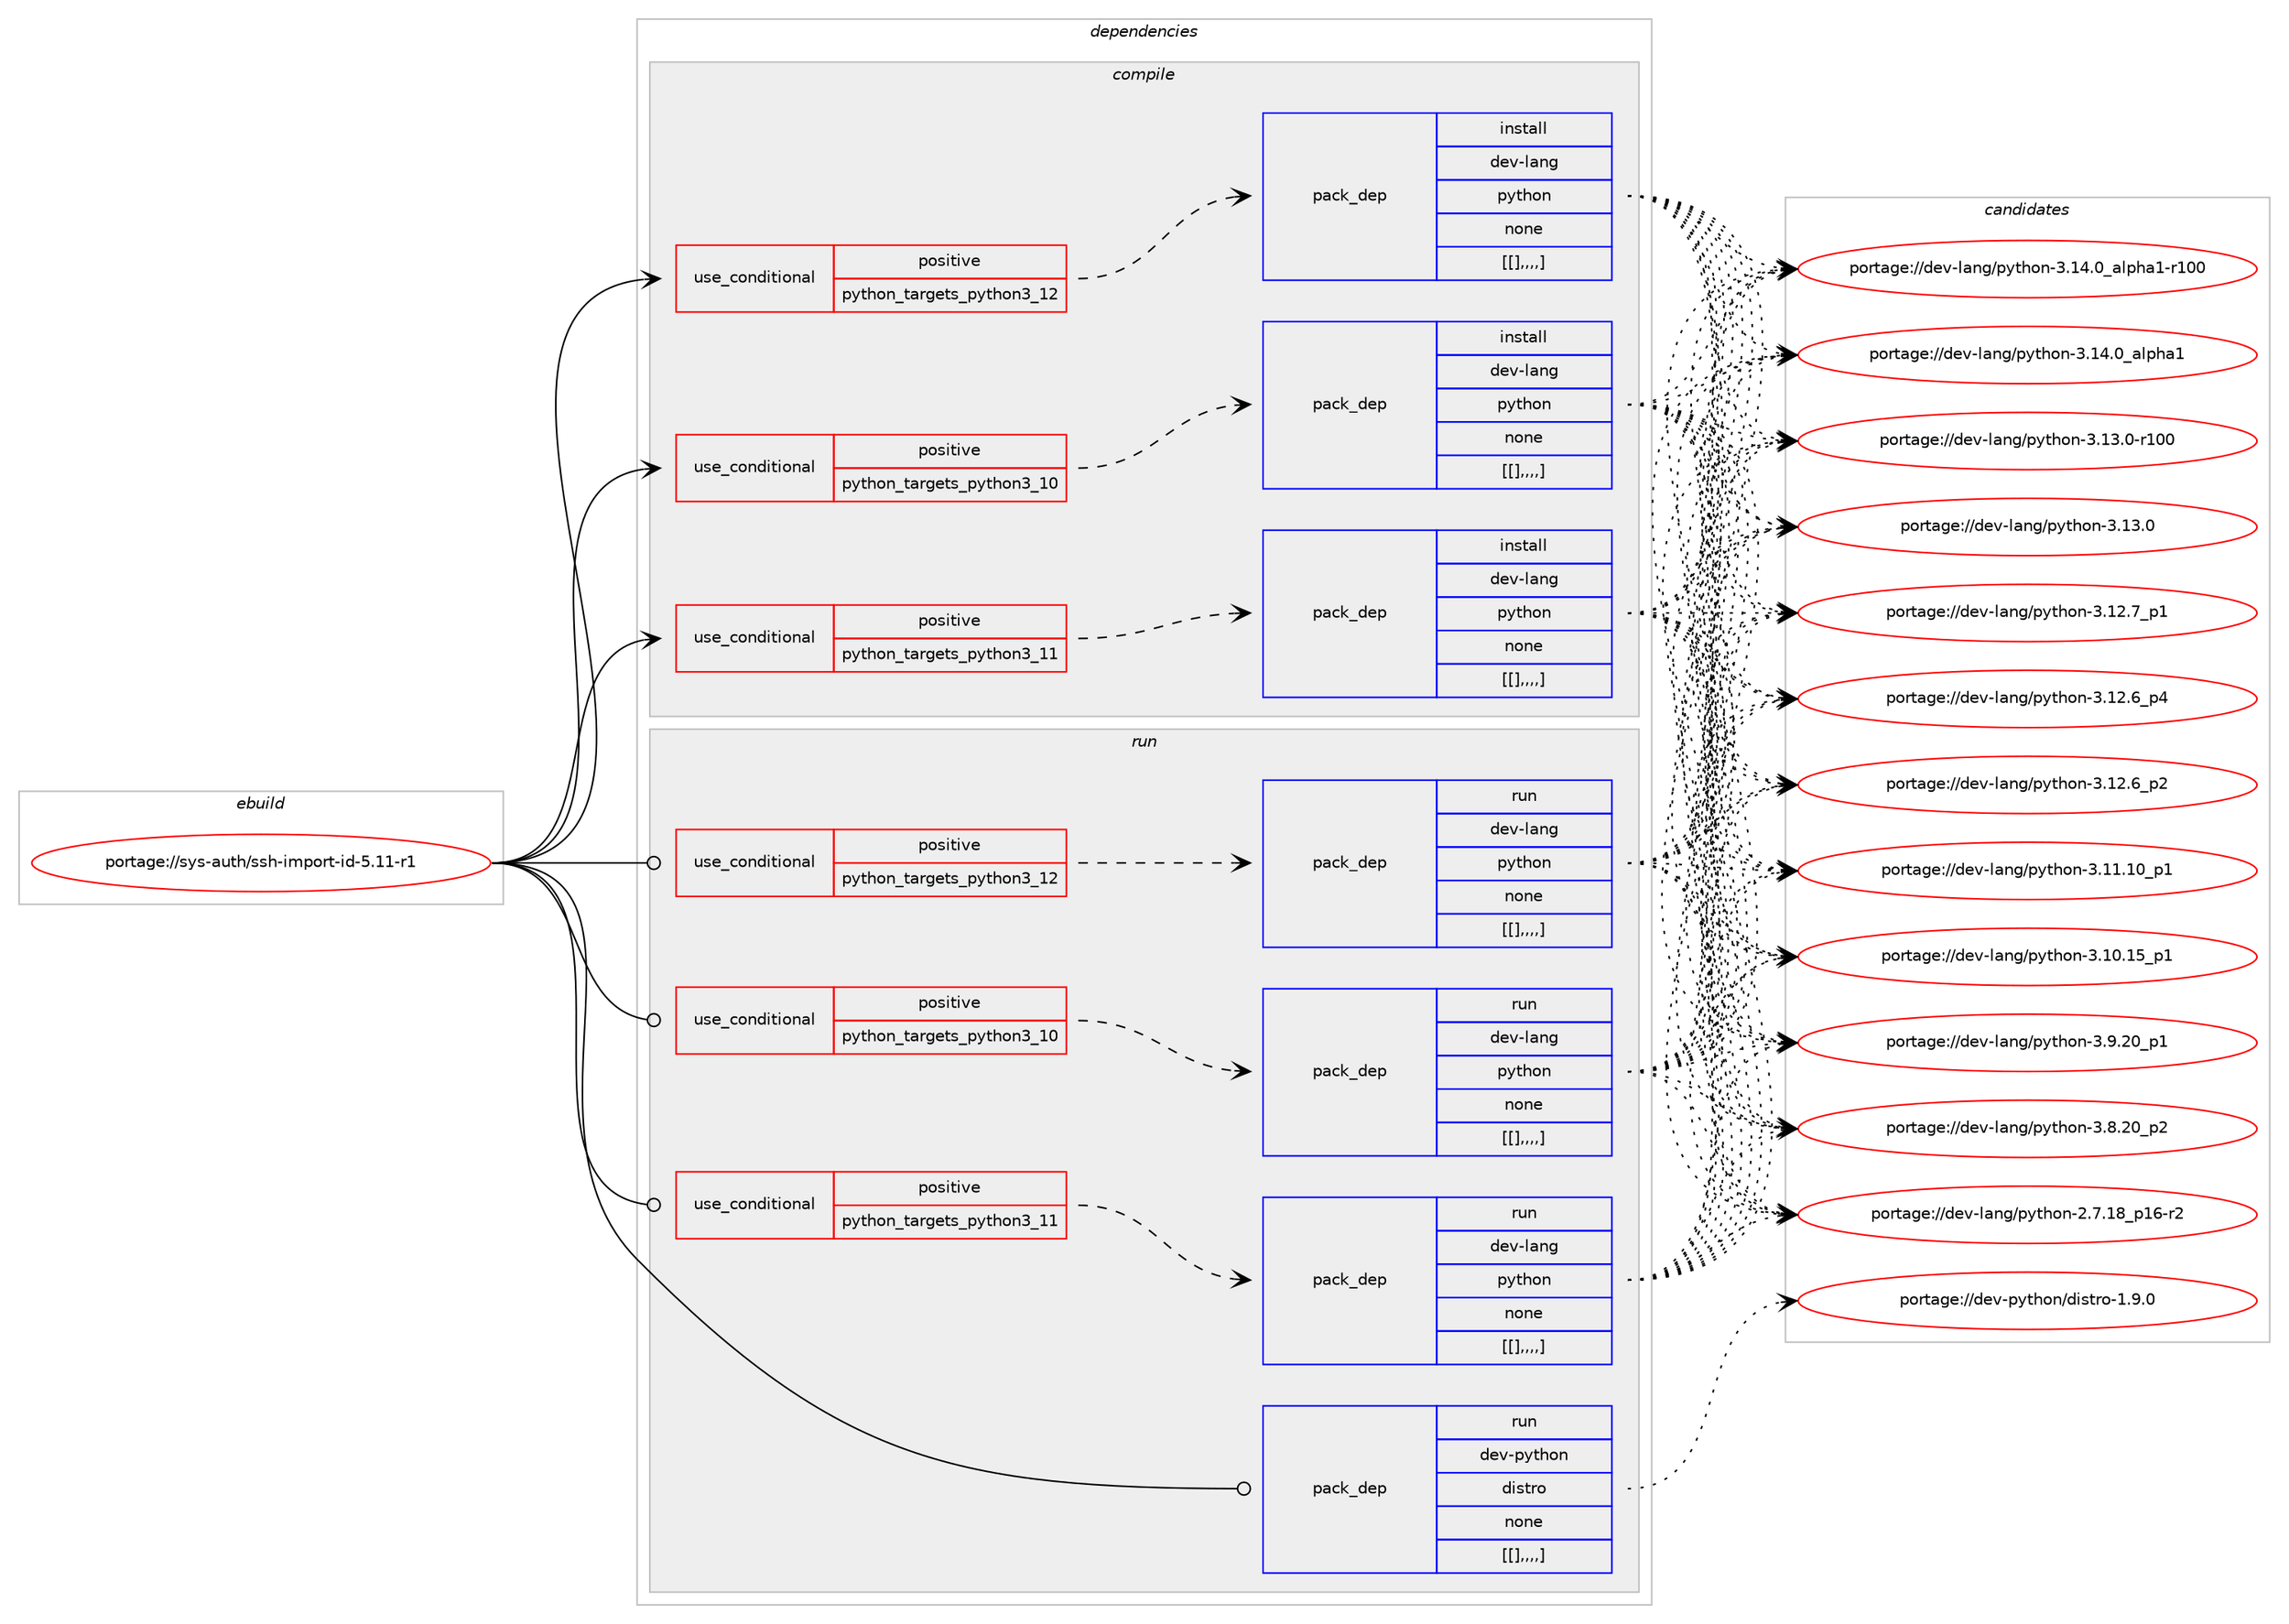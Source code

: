 digraph prolog {

# *************
# Graph options
# *************

newrank=true;
concentrate=true;
compound=true;
graph [rankdir=LR,fontname=Helvetica,fontsize=10,ranksep=1.5];#, ranksep=2.5, nodesep=0.2];
edge  [arrowhead=vee];
node  [fontname=Helvetica,fontsize=10];

# **********
# The ebuild
# **********

subgraph cluster_leftcol {
color=gray;
label=<<i>ebuild</i>>;
id [label="portage://sys-auth/ssh-import-id-5.11-r1", color=red, width=4, href="../sys-auth/ssh-import-id-5.11-r1.svg"];
}

# ****************
# The dependencies
# ****************

subgraph cluster_midcol {
color=gray;
label=<<i>dependencies</i>>;
subgraph cluster_compile {
fillcolor="#eeeeee";
style=filled;
label=<<i>compile</i>>;
subgraph cond119750 {
dependency449951 [label=<<TABLE BORDER="0" CELLBORDER="1" CELLSPACING="0" CELLPADDING="4"><TR><TD ROWSPAN="3" CELLPADDING="10">use_conditional</TD></TR><TR><TD>positive</TD></TR><TR><TD>python_targets_python3_10</TD></TR></TABLE>>, shape=none, color=red];
subgraph pack327069 {
dependency450133 [label=<<TABLE BORDER="0" CELLBORDER="1" CELLSPACING="0" CELLPADDING="4" WIDTH="220"><TR><TD ROWSPAN="6" CELLPADDING="30">pack_dep</TD></TR><TR><TD WIDTH="110">install</TD></TR><TR><TD>dev-lang</TD></TR><TR><TD>python</TD></TR><TR><TD>none</TD></TR><TR><TD>[[],,,,]</TD></TR></TABLE>>, shape=none, color=blue];
}
dependency449951:e -> dependency450133:w [weight=20,style="dashed",arrowhead="vee"];
}
id:e -> dependency449951:w [weight=20,style="solid",arrowhead="vee"];
subgraph cond119837 {
dependency450204 [label=<<TABLE BORDER="0" CELLBORDER="1" CELLSPACING="0" CELLPADDING="4"><TR><TD ROWSPAN="3" CELLPADDING="10">use_conditional</TD></TR><TR><TD>positive</TD></TR><TR><TD>python_targets_python3_11</TD></TR></TABLE>>, shape=none, color=red];
subgraph pack327182 {
dependency450253 [label=<<TABLE BORDER="0" CELLBORDER="1" CELLSPACING="0" CELLPADDING="4" WIDTH="220"><TR><TD ROWSPAN="6" CELLPADDING="30">pack_dep</TD></TR><TR><TD WIDTH="110">install</TD></TR><TR><TD>dev-lang</TD></TR><TR><TD>python</TD></TR><TR><TD>none</TD></TR><TR><TD>[[],,,,]</TD></TR></TABLE>>, shape=none, color=blue];
}
dependency450204:e -> dependency450253:w [weight=20,style="dashed",arrowhead="vee"];
}
id:e -> dependency450204:w [weight=20,style="solid",arrowhead="vee"];
subgraph cond119875 {
dependency450290 [label=<<TABLE BORDER="0" CELLBORDER="1" CELLSPACING="0" CELLPADDING="4"><TR><TD ROWSPAN="3" CELLPADDING="10">use_conditional</TD></TR><TR><TD>positive</TD></TR><TR><TD>python_targets_python3_12</TD></TR></TABLE>>, shape=none, color=red];
subgraph pack327220 {
dependency450293 [label=<<TABLE BORDER="0" CELLBORDER="1" CELLSPACING="0" CELLPADDING="4" WIDTH="220"><TR><TD ROWSPAN="6" CELLPADDING="30">pack_dep</TD></TR><TR><TD WIDTH="110">install</TD></TR><TR><TD>dev-lang</TD></TR><TR><TD>python</TD></TR><TR><TD>none</TD></TR><TR><TD>[[],,,,]</TD></TR></TABLE>>, shape=none, color=blue];
}
dependency450290:e -> dependency450293:w [weight=20,style="dashed",arrowhead="vee"];
}
id:e -> dependency450290:w [weight=20,style="solid",arrowhead="vee"];
}
subgraph cluster_compileandrun {
fillcolor="#eeeeee";
style=filled;
label=<<i>compile and run</i>>;
}
subgraph cluster_run {
fillcolor="#eeeeee";
style=filled;
label=<<i>run</i>>;
subgraph cond119878 {
dependency450315 [label=<<TABLE BORDER="0" CELLBORDER="1" CELLSPACING="0" CELLPADDING="4"><TR><TD ROWSPAN="3" CELLPADDING="10">use_conditional</TD></TR><TR><TD>positive</TD></TR><TR><TD>python_targets_python3_10</TD></TR></TABLE>>, shape=none, color=red];
subgraph pack327235 {
dependency450345 [label=<<TABLE BORDER="0" CELLBORDER="1" CELLSPACING="0" CELLPADDING="4" WIDTH="220"><TR><TD ROWSPAN="6" CELLPADDING="30">pack_dep</TD></TR><TR><TD WIDTH="110">run</TD></TR><TR><TD>dev-lang</TD></TR><TR><TD>python</TD></TR><TR><TD>none</TD></TR><TR><TD>[[],,,,]</TD></TR></TABLE>>, shape=none, color=blue];
}
dependency450315:e -> dependency450345:w [weight=20,style="dashed",arrowhead="vee"];
}
id:e -> dependency450315:w [weight=20,style="solid",arrowhead="odot"];
subgraph cond119901 {
dependency450402 [label=<<TABLE BORDER="0" CELLBORDER="1" CELLSPACING="0" CELLPADDING="4"><TR><TD ROWSPAN="3" CELLPADDING="10">use_conditional</TD></TR><TR><TD>positive</TD></TR><TR><TD>python_targets_python3_11</TD></TR></TABLE>>, shape=none, color=red];
subgraph pack327292 {
dependency450472 [label=<<TABLE BORDER="0" CELLBORDER="1" CELLSPACING="0" CELLPADDING="4" WIDTH="220"><TR><TD ROWSPAN="6" CELLPADDING="30">pack_dep</TD></TR><TR><TD WIDTH="110">run</TD></TR><TR><TD>dev-lang</TD></TR><TR><TD>python</TD></TR><TR><TD>none</TD></TR><TR><TD>[[],,,,]</TD></TR></TABLE>>, shape=none, color=blue];
}
dependency450402:e -> dependency450472:w [weight=20,style="dashed",arrowhead="vee"];
}
id:e -> dependency450402:w [weight=20,style="solid",arrowhead="odot"];
subgraph cond119967 {
dependency450534 [label=<<TABLE BORDER="0" CELLBORDER="1" CELLSPACING="0" CELLPADDING="4"><TR><TD ROWSPAN="3" CELLPADDING="10">use_conditional</TD></TR><TR><TD>positive</TD></TR><TR><TD>python_targets_python3_12</TD></TR></TABLE>>, shape=none, color=red];
subgraph pack327357 {
dependency450550 [label=<<TABLE BORDER="0" CELLBORDER="1" CELLSPACING="0" CELLPADDING="4" WIDTH="220"><TR><TD ROWSPAN="6" CELLPADDING="30">pack_dep</TD></TR><TR><TD WIDTH="110">run</TD></TR><TR><TD>dev-lang</TD></TR><TR><TD>python</TD></TR><TR><TD>none</TD></TR><TR><TD>[[],,,,]</TD></TR></TABLE>>, shape=none, color=blue];
}
dependency450534:e -> dependency450550:w [weight=20,style="dashed",arrowhead="vee"];
}
id:e -> dependency450534:w [weight=20,style="solid",arrowhead="odot"];
subgraph pack327368 {
dependency450553 [label=<<TABLE BORDER="0" CELLBORDER="1" CELLSPACING="0" CELLPADDING="4" WIDTH="220"><TR><TD ROWSPAN="6" CELLPADDING="30">pack_dep</TD></TR><TR><TD WIDTH="110">run</TD></TR><TR><TD>dev-python</TD></TR><TR><TD>distro</TD></TR><TR><TD>none</TD></TR><TR><TD>[[],,,,]</TD></TR></TABLE>>, shape=none, color=blue];
}
id:e -> dependency450553:w [weight=20,style="solid",arrowhead="odot"];
}
}

# **************
# The candidates
# **************

subgraph cluster_choices {
rank=same;
color=gray;
label=<<i>candidates</i>>;

subgraph choice326430 {
color=black;
nodesep=1;
choice100101118451089711010347112121116104111110455146495246489597108112104974945114494848 [label="portage://dev-lang/python-3.14.0_alpha1-r100", color=red, width=4,href="../dev-lang/python-3.14.0_alpha1-r100.svg"];
choice1001011184510897110103471121211161041111104551464952464895971081121049749 [label="portage://dev-lang/python-3.14.0_alpha1", color=red, width=4,href="../dev-lang/python-3.14.0_alpha1.svg"];
choice1001011184510897110103471121211161041111104551464951464845114494848 [label="portage://dev-lang/python-3.13.0-r100", color=red, width=4,href="../dev-lang/python-3.13.0-r100.svg"];
choice10010111845108971101034711212111610411111045514649514648 [label="portage://dev-lang/python-3.13.0", color=red, width=4,href="../dev-lang/python-3.13.0.svg"];
choice100101118451089711010347112121116104111110455146495046559511249 [label="portage://dev-lang/python-3.12.7_p1", color=red, width=4,href="../dev-lang/python-3.12.7_p1.svg"];
choice100101118451089711010347112121116104111110455146495046549511252 [label="portage://dev-lang/python-3.12.6_p4", color=red, width=4,href="../dev-lang/python-3.12.6_p4.svg"];
choice100101118451089711010347112121116104111110455146495046549511250 [label="portage://dev-lang/python-3.12.6_p2", color=red, width=4,href="../dev-lang/python-3.12.6_p2.svg"];
choice10010111845108971101034711212111610411111045514649494649489511249 [label="portage://dev-lang/python-3.11.10_p1", color=red, width=4,href="../dev-lang/python-3.11.10_p1.svg"];
choice10010111845108971101034711212111610411111045514649484649539511249 [label="portage://dev-lang/python-3.10.15_p1", color=red, width=4,href="../dev-lang/python-3.10.15_p1.svg"];
choice100101118451089711010347112121116104111110455146574650489511249 [label="portage://dev-lang/python-3.9.20_p1", color=red, width=4,href="../dev-lang/python-3.9.20_p1.svg"];
choice100101118451089711010347112121116104111110455146564650489511250 [label="portage://dev-lang/python-3.8.20_p2", color=red, width=4,href="../dev-lang/python-3.8.20_p2.svg"];
choice100101118451089711010347112121116104111110455046554649569511249544511450 [label="portage://dev-lang/python-2.7.18_p16-r2", color=red, width=4,href="../dev-lang/python-2.7.18_p16-r2.svg"];
dependency450133:e -> choice100101118451089711010347112121116104111110455146495246489597108112104974945114494848:w [style=dotted,weight="100"];
dependency450133:e -> choice1001011184510897110103471121211161041111104551464952464895971081121049749:w [style=dotted,weight="100"];
dependency450133:e -> choice1001011184510897110103471121211161041111104551464951464845114494848:w [style=dotted,weight="100"];
dependency450133:e -> choice10010111845108971101034711212111610411111045514649514648:w [style=dotted,weight="100"];
dependency450133:e -> choice100101118451089711010347112121116104111110455146495046559511249:w [style=dotted,weight="100"];
dependency450133:e -> choice100101118451089711010347112121116104111110455146495046549511252:w [style=dotted,weight="100"];
dependency450133:e -> choice100101118451089711010347112121116104111110455146495046549511250:w [style=dotted,weight="100"];
dependency450133:e -> choice10010111845108971101034711212111610411111045514649494649489511249:w [style=dotted,weight="100"];
dependency450133:e -> choice10010111845108971101034711212111610411111045514649484649539511249:w [style=dotted,weight="100"];
dependency450133:e -> choice100101118451089711010347112121116104111110455146574650489511249:w [style=dotted,weight="100"];
dependency450133:e -> choice100101118451089711010347112121116104111110455146564650489511250:w [style=dotted,weight="100"];
dependency450133:e -> choice100101118451089711010347112121116104111110455046554649569511249544511450:w [style=dotted,weight="100"];
}
subgraph choice326470 {
color=black;
nodesep=1;
choice100101118451089711010347112121116104111110455146495246489597108112104974945114494848 [label="portage://dev-lang/python-3.14.0_alpha1-r100", color=red, width=4,href="../dev-lang/python-3.14.0_alpha1-r100.svg"];
choice1001011184510897110103471121211161041111104551464952464895971081121049749 [label="portage://dev-lang/python-3.14.0_alpha1", color=red, width=4,href="../dev-lang/python-3.14.0_alpha1.svg"];
choice1001011184510897110103471121211161041111104551464951464845114494848 [label="portage://dev-lang/python-3.13.0-r100", color=red, width=4,href="../dev-lang/python-3.13.0-r100.svg"];
choice10010111845108971101034711212111610411111045514649514648 [label="portage://dev-lang/python-3.13.0", color=red, width=4,href="../dev-lang/python-3.13.0.svg"];
choice100101118451089711010347112121116104111110455146495046559511249 [label="portage://dev-lang/python-3.12.7_p1", color=red, width=4,href="../dev-lang/python-3.12.7_p1.svg"];
choice100101118451089711010347112121116104111110455146495046549511252 [label="portage://dev-lang/python-3.12.6_p4", color=red, width=4,href="../dev-lang/python-3.12.6_p4.svg"];
choice100101118451089711010347112121116104111110455146495046549511250 [label="portage://dev-lang/python-3.12.6_p2", color=red, width=4,href="../dev-lang/python-3.12.6_p2.svg"];
choice10010111845108971101034711212111610411111045514649494649489511249 [label="portage://dev-lang/python-3.11.10_p1", color=red, width=4,href="../dev-lang/python-3.11.10_p1.svg"];
choice10010111845108971101034711212111610411111045514649484649539511249 [label="portage://dev-lang/python-3.10.15_p1", color=red, width=4,href="../dev-lang/python-3.10.15_p1.svg"];
choice100101118451089711010347112121116104111110455146574650489511249 [label="portage://dev-lang/python-3.9.20_p1", color=red, width=4,href="../dev-lang/python-3.9.20_p1.svg"];
choice100101118451089711010347112121116104111110455146564650489511250 [label="portage://dev-lang/python-3.8.20_p2", color=red, width=4,href="../dev-lang/python-3.8.20_p2.svg"];
choice100101118451089711010347112121116104111110455046554649569511249544511450 [label="portage://dev-lang/python-2.7.18_p16-r2", color=red, width=4,href="../dev-lang/python-2.7.18_p16-r2.svg"];
dependency450253:e -> choice100101118451089711010347112121116104111110455146495246489597108112104974945114494848:w [style=dotted,weight="100"];
dependency450253:e -> choice1001011184510897110103471121211161041111104551464952464895971081121049749:w [style=dotted,weight="100"];
dependency450253:e -> choice1001011184510897110103471121211161041111104551464951464845114494848:w [style=dotted,weight="100"];
dependency450253:e -> choice10010111845108971101034711212111610411111045514649514648:w [style=dotted,weight="100"];
dependency450253:e -> choice100101118451089711010347112121116104111110455146495046559511249:w [style=dotted,weight="100"];
dependency450253:e -> choice100101118451089711010347112121116104111110455146495046549511252:w [style=dotted,weight="100"];
dependency450253:e -> choice100101118451089711010347112121116104111110455146495046549511250:w [style=dotted,weight="100"];
dependency450253:e -> choice10010111845108971101034711212111610411111045514649494649489511249:w [style=dotted,weight="100"];
dependency450253:e -> choice10010111845108971101034711212111610411111045514649484649539511249:w [style=dotted,weight="100"];
dependency450253:e -> choice100101118451089711010347112121116104111110455146574650489511249:w [style=dotted,weight="100"];
dependency450253:e -> choice100101118451089711010347112121116104111110455146564650489511250:w [style=dotted,weight="100"];
dependency450253:e -> choice100101118451089711010347112121116104111110455046554649569511249544511450:w [style=dotted,weight="100"];
}
subgraph choice326494 {
color=black;
nodesep=1;
choice100101118451089711010347112121116104111110455146495246489597108112104974945114494848 [label="portage://dev-lang/python-3.14.0_alpha1-r100", color=red, width=4,href="../dev-lang/python-3.14.0_alpha1-r100.svg"];
choice1001011184510897110103471121211161041111104551464952464895971081121049749 [label="portage://dev-lang/python-3.14.0_alpha1", color=red, width=4,href="../dev-lang/python-3.14.0_alpha1.svg"];
choice1001011184510897110103471121211161041111104551464951464845114494848 [label="portage://dev-lang/python-3.13.0-r100", color=red, width=4,href="../dev-lang/python-3.13.0-r100.svg"];
choice10010111845108971101034711212111610411111045514649514648 [label="portage://dev-lang/python-3.13.0", color=red, width=4,href="../dev-lang/python-3.13.0.svg"];
choice100101118451089711010347112121116104111110455146495046559511249 [label="portage://dev-lang/python-3.12.7_p1", color=red, width=4,href="../dev-lang/python-3.12.7_p1.svg"];
choice100101118451089711010347112121116104111110455146495046549511252 [label="portage://dev-lang/python-3.12.6_p4", color=red, width=4,href="../dev-lang/python-3.12.6_p4.svg"];
choice100101118451089711010347112121116104111110455146495046549511250 [label="portage://dev-lang/python-3.12.6_p2", color=red, width=4,href="../dev-lang/python-3.12.6_p2.svg"];
choice10010111845108971101034711212111610411111045514649494649489511249 [label="portage://dev-lang/python-3.11.10_p1", color=red, width=4,href="../dev-lang/python-3.11.10_p1.svg"];
choice10010111845108971101034711212111610411111045514649484649539511249 [label="portage://dev-lang/python-3.10.15_p1", color=red, width=4,href="../dev-lang/python-3.10.15_p1.svg"];
choice100101118451089711010347112121116104111110455146574650489511249 [label="portage://dev-lang/python-3.9.20_p1", color=red, width=4,href="../dev-lang/python-3.9.20_p1.svg"];
choice100101118451089711010347112121116104111110455146564650489511250 [label="portage://dev-lang/python-3.8.20_p2", color=red, width=4,href="../dev-lang/python-3.8.20_p2.svg"];
choice100101118451089711010347112121116104111110455046554649569511249544511450 [label="portage://dev-lang/python-2.7.18_p16-r2", color=red, width=4,href="../dev-lang/python-2.7.18_p16-r2.svg"];
dependency450293:e -> choice100101118451089711010347112121116104111110455146495246489597108112104974945114494848:w [style=dotted,weight="100"];
dependency450293:e -> choice1001011184510897110103471121211161041111104551464952464895971081121049749:w [style=dotted,weight="100"];
dependency450293:e -> choice1001011184510897110103471121211161041111104551464951464845114494848:w [style=dotted,weight="100"];
dependency450293:e -> choice10010111845108971101034711212111610411111045514649514648:w [style=dotted,weight="100"];
dependency450293:e -> choice100101118451089711010347112121116104111110455146495046559511249:w [style=dotted,weight="100"];
dependency450293:e -> choice100101118451089711010347112121116104111110455146495046549511252:w [style=dotted,weight="100"];
dependency450293:e -> choice100101118451089711010347112121116104111110455146495046549511250:w [style=dotted,weight="100"];
dependency450293:e -> choice10010111845108971101034711212111610411111045514649494649489511249:w [style=dotted,weight="100"];
dependency450293:e -> choice10010111845108971101034711212111610411111045514649484649539511249:w [style=dotted,weight="100"];
dependency450293:e -> choice100101118451089711010347112121116104111110455146574650489511249:w [style=dotted,weight="100"];
dependency450293:e -> choice100101118451089711010347112121116104111110455146564650489511250:w [style=dotted,weight="100"];
dependency450293:e -> choice100101118451089711010347112121116104111110455046554649569511249544511450:w [style=dotted,weight="100"];
}
subgraph choice326543 {
color=black;
nodesep=1;
choice100101118451089711010347112121116104111110455146495246489597108112104974945114494848 [label="portage://dev-lang/python-3.14.0_alpha1-r100", color=red, width=4,href="../dev-lang/python-3.14.0_alpha1-r100.svg"];
choice1001011184510897110103471121211161041111104551464952464895971081121049749 [label="portage://dev-lang/python-3.14.0_alpha1", color=red, width=4,href="../dev-lang/python-3.14.0_alpha1.svg"];
choice1001011184510897110103471121211161041111104551464951464845114494848 [label="portage://dev-lang/python-3.13.0-r100", color=red, width=4,href="../dev-lang/python-3.13.0-r100.svg"];
choice10010111845108971101034711212111610411111045514649514648 [label="portage://dev-lang/python-3.13.0", color=red, width=4,href="../dev-lang/python-3.13.0.svg"];
choice100101118451089711010347112121116104111110455146495046559511249 [label="portage://dev-lang/python-3.12.7_p1", color=red, width=4,href="../dev-lang/python-3.12.7_p1.svg"];
choice100101118451089711010347112121116104111110455146495046549511252 [label="portage://dev-lang/python-3.12.6_p4", color=red, width=4,href="../dev-lang/python-3.12.6_p4.svg"];
choice100101118451089711010347112121116104111110455146495046549511250 [label="portage://dev-lang/python-3.12.6_p2", color=red, width=4,href="../dev-lang/python-3.12.6_p2.svg"];
choice10010111845108971101034711212111610411111045514649494649489511249 [label="portage://dev-lang/python-3.11.10_p1", color=red, width=4,href="../dev-lang/python-3.11.10_p1.svg"];
choice10010111845108971101034711212111610411111045514649484649539511249 [label="portage://dev-lang/python-3.10.15_p1", color=red, width=4,href="../dev-lang/python-3.10.15_p1.svg"];
choice100101118451089711010347112121116104111110455146574650489511249 [label="portage://dev-lang/python-3.9.20_p1", color=red, width=4,href="../dev-lang/python-3.9.20_p1.svg"];
choice100101118451089711010347112121116104111110455146564650489511250 [label="portage://dev-lang/python-3.8.20_p2", color=red, width=4,href="../dev-lang/python-3.8.20_p2.svg"];
choice100101118451089711010347112121116104111110455046554649569511249544511450 [label="portage://dev-lang/python-2.7.18_p16-r2", color=red, width=4,href="../dev-lang/python-2.7.18_p16-r2.svg"];
dependency450345:e -> choice100101118451089711010347112121116104111110455146495246489597108112104974945114494848:w [style=dotted,weight="100"];
dependency450345:e -> choice1001011184510897110103471121211161041111104551464952464895971081121049749:w [style=dotted,weight="100"];
dependency450345:e -> choice1001011184510897110103471121211161041111104551464951464845114494848:w [style=dotted,weight="100"];
dependency450345:e -> choice10010111845108971101034711212111610411111045514649514648:w [style=dotted,weight="100"];
dependency450345:e -> choice100101118451089711010347112121116104111110455146495046559511249:w [style=dotted,weight="100"];
dependency450345:e -> choice100101118451089711010347112121116104111110455146495046549511252:w [style=dotted,weight="100"];
dependency450345:e -> choice100101118451089711010347112121116104111110455146495046549511250:w [style=dotted,weight="100"];
dependency450345:e -> choice10010111845108971101034711212111610411111045514649494649489511249:w [style=dotted,weight="100"];
dependency450345:e -> choice10010111845108971101034711212111610411111045514649484649539511249:w [style=dotted,weight="100"];
dependency450345:e -> choice100101118451089711010347112121116104111110455146574650489511249:w [style=dotted,weight="100"];
dependency450345:e -> choice100101118451089711010347112121116104111110455146564650489511250:w [style=dotted,weight="100"];
dependency450345:e -> choice100101118451089711010347112121116104111110455046554649569511249544511450:w [style=dotted,weight="100"];
}
subgraph choice326555 {
color=black;
nodesep=1;
choice100101118451089711010347112121116104111110455146495246489597108112104974945114494848 [label="portage://dev-lang/python-3.14.0_alpha1-r100", color=red, width=4,href="../dev-lang/python-3.14.0_alpha1-r100.svg"];
choice1001011184510897110103471121211161041111104551464952464895971081121049749 [label="portage://dev-lang/python-3.14.0_alpha1", color=red, width=4,href="../dev-lang/python-3.14.0_alpha1.svg"];
choice1001011184510897110103471121211161041111104551464951464845114494848 [label="portage://dev-lang/python-3.13.0-r100", color=red, width=4,href="../dev-lang/python-3.13.0-r100.svg"];
choice10010111845108971101034711212111610411111045514649514648 [label="portage://dev-lang/python-3.13.0", color=red, width=4,href="../dev-lang/python-3.13.0.svg"];
choice100101118451089711010347112121116104111110455146495046559511249 [label="portage://dev-lang/python-3.12.7_p1", color=red, width=4,href="../dev-lang/python-3.12.7_p1.svg"];
choice100101118451089711010347112121116104111110455146495046549511252 [label="portage://dev-lang/python-3.12.6_p4", color=red, width=4,href="../dev-lang/python-3.12.6_p4.svg"];
choice100101118451089711010347112121116104111110455146495046549511250 [label="portage://dev-lang/python-3.12.6_p2", color=red, width=4,href="../dev-lang/python-3.12.6_p2.svg"];
choice10010111845108971101034711212111610411111045514649494649489511249 [label="portage://dev-lang/python-3.11.10_p1", color=red, width=4,href="../dev-lang/python-3.11.10_p1.svg"];
choice10010111845108971101034711212111610411111045514649484649539511249 [label="portage://dev-lang/python-3.10.15_p1", color=red, width=4,href="../dev-lang/python-3.10.15_p1.svg"];
choice100101118451089711010347112121116104111110455146574650489511249 [label="portage://dev-lang/python-3.9.20_p1", color=red, width=4,href="../dev-lang/python-3.9.20_p1.svg"];
choice100101118451089711010347112121116104111110455146564650489511250 [label="portage://dev-lang/python-3.8.20_p2", color=red, width=4,href="../dev-lang/python-3.8.20_p2.svg"];
choice100101118451089711010347112121116104111110455046554649569511249544511450 [label="portage://dev-lang/python-2.7.18_p16-r2", color=red, width=4,href="../dev-lang/python-2.7.18_p16-r2.svg"];
dependency450472:e -> choice100101118451089711010347112121116104111110455146495246489597108112104974945114494848:w [style=dotted,weight="100"];
dependency450472:e -> choice1001011184510897110103471121211161041111104551464952464895971081121049749:w [style=dotted,weight="100"];
dependency450472:e -> choice1001011184510897110103471121211161041111104551464951464845114494848:w [style=dotted,weight="100"];
dependency450472:e -> choice10010111845108971101034711212111610411111045514649514648:w [style=dotted,weight="100"];
dependency450472:e -> choice100101118451089711010347112121116104111110455146495046559511249:w [style=dotted,weight="100"];
dependency450472:e -> choice100101118451089711010347112121116104111110455146495046549511252:w [style=dotted,weight="100"];
dependency450472:e -> choice100101118451089711010347112121116104111110455146495046549511250:w [style=dotted,weight="100"];
dependency450472:e -> choice10010111845108971101034711212111610411111045514649494649489511249:w [style=dotted,weight="100"];
dependency450472:e -> choice10010111845108971101034711212111610411111045514649484649539511249:w [style=dotted,weight="100"];
dependency450472:e -> choice100101118451089711010347112121116104111110455146574650489511249:w [style=dotted,weight="100"];
dependency450472:e -> choice100101118451089711010347112121116104111110455146564650489511250:w [style=dotted,weight="100"];
dependency450472:e -> choice100101118451089711010347112121116104111110455046554649569511249544511450:w [style=dotted,weight="100"];
}
subgraph choice326592 {
color=black;
nodesep=1;
choice100101118451089711010347112121116104111110455146495246489597108112104974945114494848 [label="portage://dev-lang/python-3.14.0_alpha1-r100", color=red, width=4,href="../dev-lang/python-3.14.0_alpha1-r100.svg"];
choice1001011184510897110103471121211161041111104551464952464895971081121049749 [label="portage://dev-lang/python-3.14.0_alpha1", color=red, width=4,href="../dev-lang/python-3.14.0_alpha1.svg"];
choice1001011184510897110103471121211161041111104551464951464845114494848 [label="portage://dev-lang/python-3.13.0-r100", color=red, width=4,href="../dev-lang/python-3.13.0-r100.svg"];
choice10010111845108971101034711212111610411111045514649514648 [label="portage://dev-lang/python-3.13.0", color=red, width=4,href="../dev-lang/python-3.13.0.svg"];
choice100101118451089711010347112121116104111110455146495046559511249 [label="portage://dev-lang/python-3.12.7_p1", color=red, width=4,href="../dev-lang/python-3.12.7_p1.svg"];
choice100101118451089711010347112121116104111110455146495046549511252 [label="portage://dev-lang/python-3.12.6_p4", color=red, width=4,href="../dev-lang/python-3.12.6_p4.svg"];
choice100101118451089711010347112121116104111110455146495046549511250 [label="portage://dev-lang/python-3.12.6_p2", color=red, width=4,href="../dev-lang/python-3.12.6_p2.svg"];
choice10010111845108971101034711212111610411111045514649494649489511249 [label="portage://dev-lang/python-3.11.10_p1", color=red, width=4,href="../dev-lang/python-3.11.10_p1.svg"];
choice10010111845108971101034711212111610411111045514649484649539511249 [label="portage://dev-lang/python-3.10.15_p1", color=red, width=4,href="../dev-lang/python-3.10.15_p1.svg"];
choice100101118451089711010347112121116104111110455146574650489511249 [label="portage://dev-lang/python-3.9.20_p1", color=red, width=4,href="../dev-lang/python-3.9.20_p1.svg"];
choice100101118451089711010347112121116104111110455146564650489511250 [label="portage://dev-lang/python-3.8.20_p2", color=red, width=4,href="../dev-lang/python-3.8.20_p2.svg"];
choice100101118451089711010347112121116104111110455046554649569511249544511450 [label="portage://dev-lang/python-2.7.18_p16-r2", color=red, width=4,href="../dev-lang/python-2.7.18_p16-r2.svg"];
dependency450550:e -> choice100101118451089711010347112121116104111110455146495246489597108112104974945114494848:w [style=dotted,weight="100"];
dependency450550:e -> choice1001011184510897110103471121211161041111104551464952464895971081121049749:w [style=dotted,weight="100"];
dependency450550:e -> choice1001011184510897110103471121211161041111104551464951464845114494848:w [style=dotted,weight="100"];
dependency450550:e -> choice10010111845108971101034711212111610411111045514649514648:w [style=dotted,weight="100"];
dependency450550:e -> choice100101118451089711010347112121116104111110455146495046559511249:w [style=dotted,weight="100"];
dependency450550:e -> choice100101118451089711010347112121116104111110455146495046549511252:w [style=dotted,weight="100"];
dependency450550:e -> choice100101118451089711010347112121116104111110455146495046549511250:w [style=dotted,weight="100"];
dependency450550:e -> choice10010111845108971101034711212111610411111045514649494649489511249:w [style=dotted,weight="100"];
dependency450550:e -> choice10010111845108971101034711212111610411111045514649484649539511249:w [style=dotted,weight="100"];
dependency450550:e -> choice100101118451089711010347112121116104111110455146574650489511249:w [style=dotted,weight="100"];
dependency450550:e -> choice100101118451089711010347112121116104111110455146564650489511250:w [style=dotted,weight="100"];
dependency450550:e -> choice100101118451089711010347112121116104111110455046554649569511249544511450:w [style=dotted,weight="100"];
}
subgraph choice326607 {
color=black;
nodesep=1;
choice1001011184511212111610411111047100105115116114111454946574648 [label="portage://dev-python/distro-1.9.0", color=red, width=4,href="../dev-python/distro-1.9.0.svg"];
dependency450553:e -> choice1001011184511212111610411111047100105115116114111454946574648:w [style=dotted,weight="100"];
}
}

}
